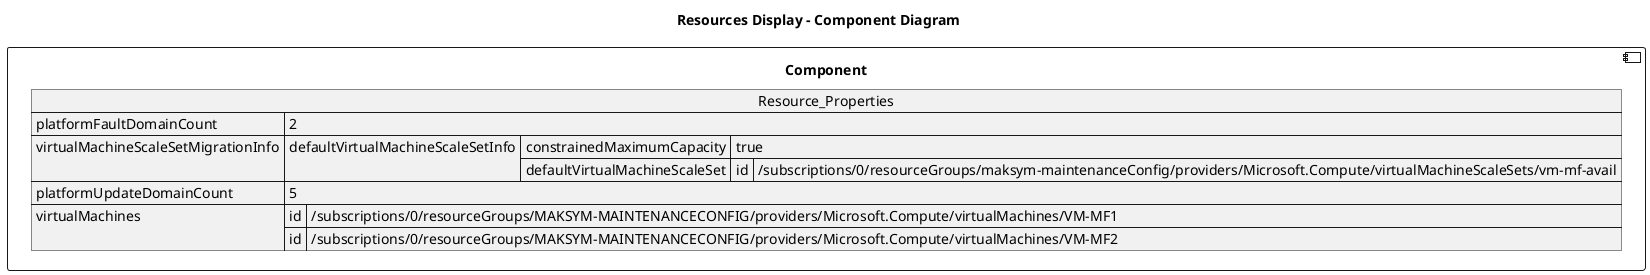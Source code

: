 @startuml

title Resources Display - Component Diagram

component Component {

json  Resource_Properties {
  "platformFaultDomainCount": 2,
  "virtualMachineScaleSetMigrationInfo": {
    "defaultVirtualMachineScaleSetInfo": {
      "constrainedMaximumCapacity": true,
      "defaultVirtualMachineScaleSet": {
        "id": "/subscriptions/0/resourceGroups/maksym-maintenanceConfig/providers/Microsoft.Compute/virtualMachineScaleSets/vm-mf-avail"
      }
    }
  },
  "platformUpdateDomainCount": 5,
  "virtualMachines": [
    {
      "id": "/subscriptions/0/resourceGroups/MAKSYM-MAINTENANCECONFIG/providers/Microsoft.Compute/virtualMachines/VM-MF1"
    },
    {
      "id": "/subscriptions/0/resourceGroups/MAKSYM-MAINTENANCECONFIG/providers/Microsoft.Compute/virtualMachines/VM-MF2"
    }
  ]
}
}
@enduml
